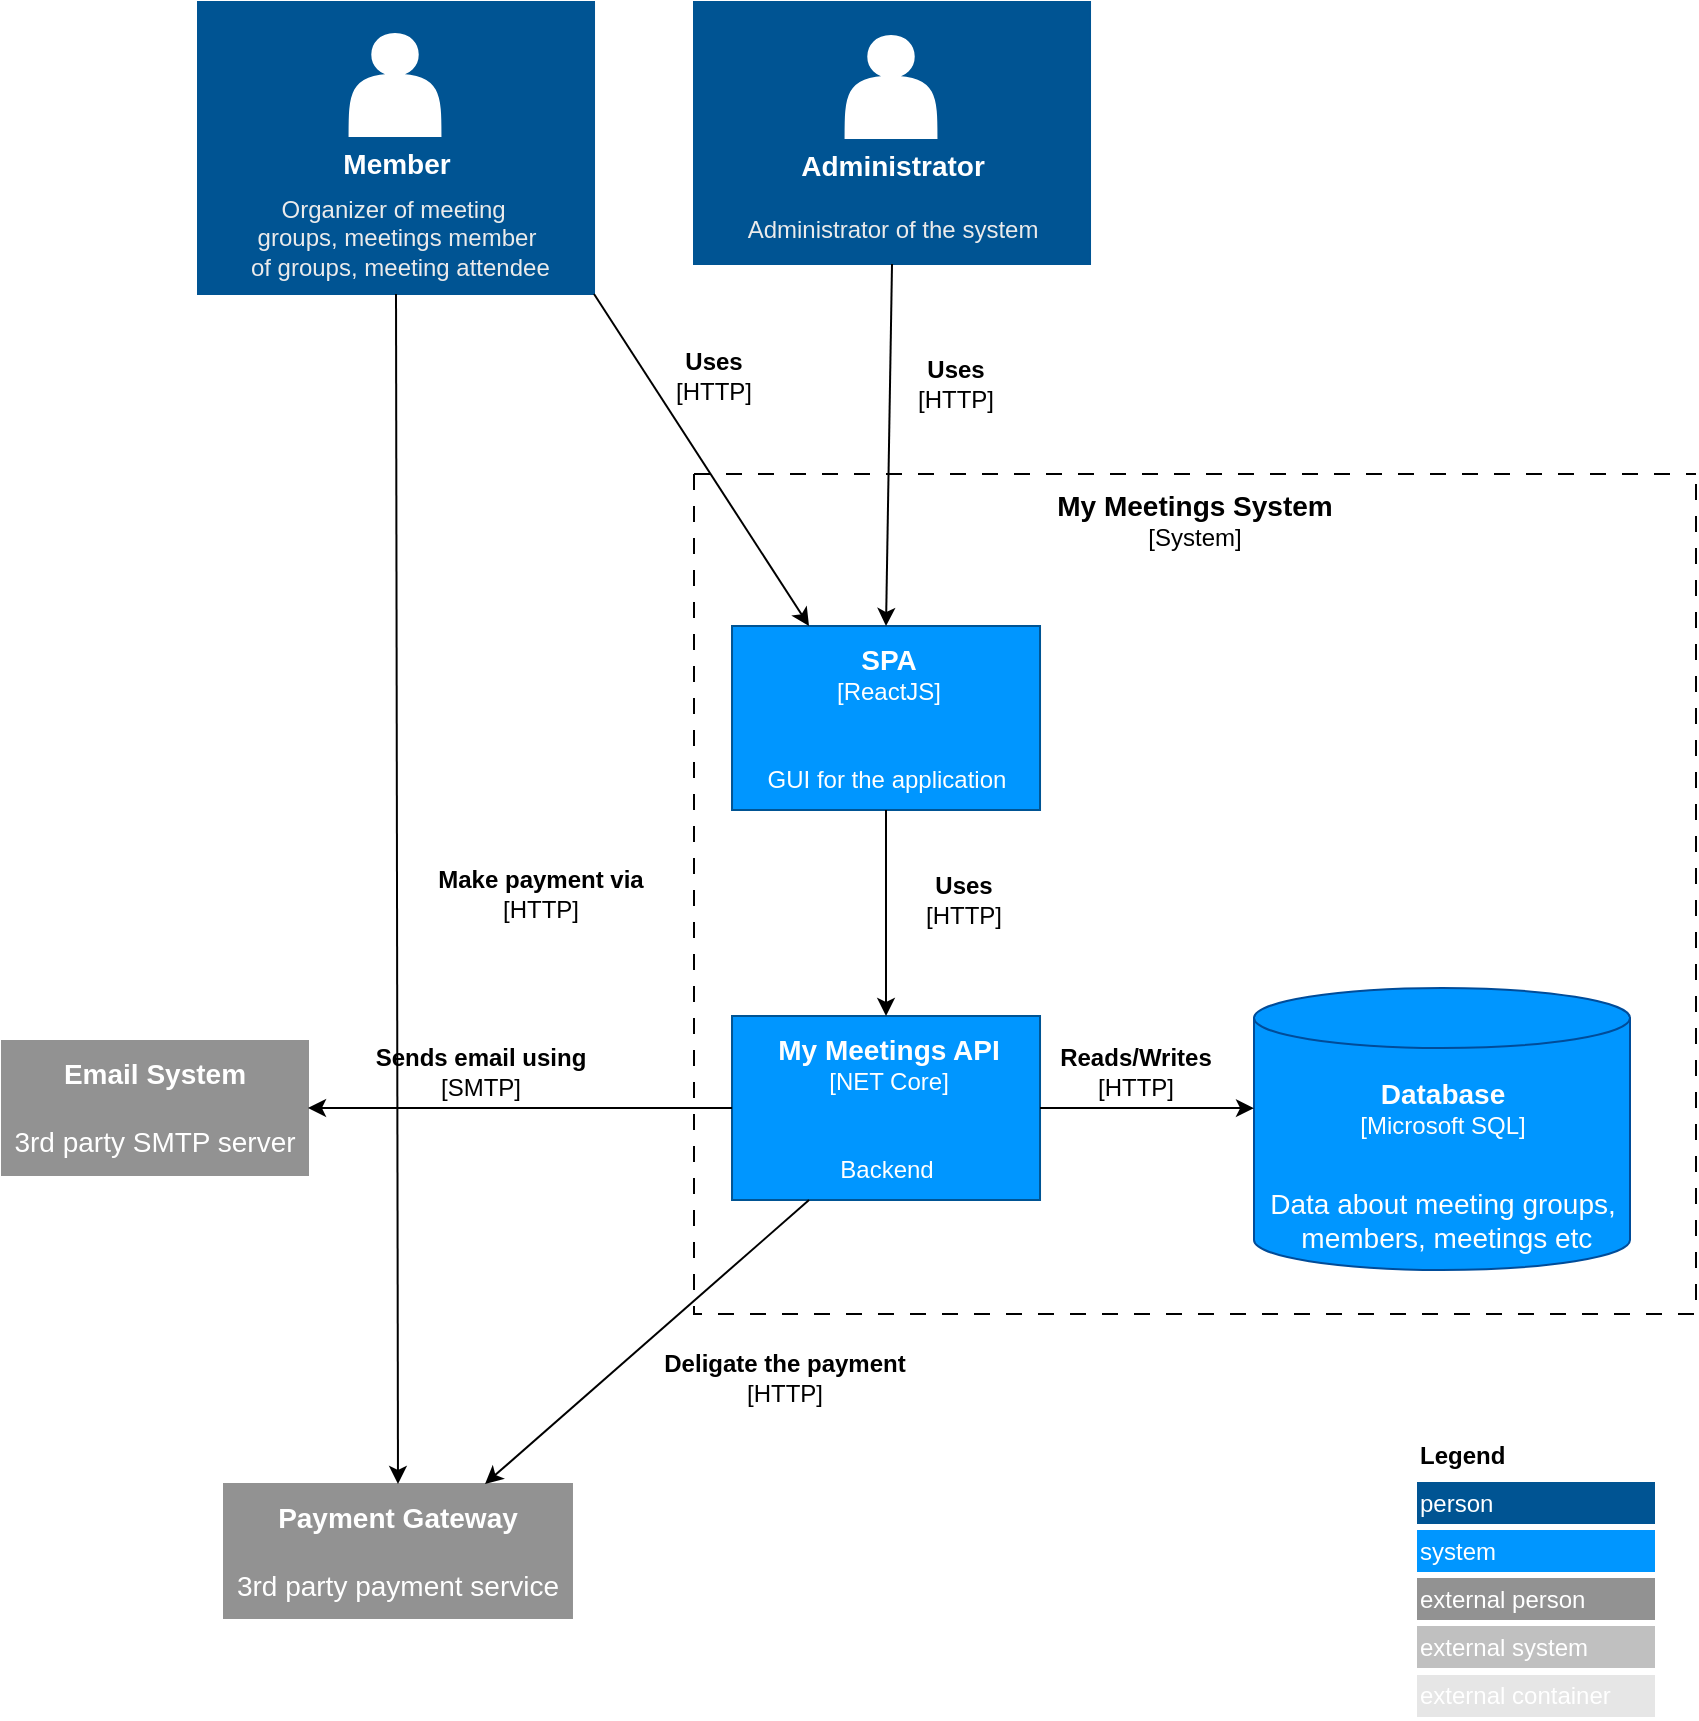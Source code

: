 <mxfile version="28.2.3">
  <diagram name="Trang-1" id="c1nLmcbB8ZlW_20q6yrA">
    <mxGraphModel dx="946" dy="652" grid="0" gridSize="10" guides="1" tooltips="1" connect="1" arrows="1" fold="1" page="0" pageScale="1" pageWidth="827" pageHeight="1169" math="0" shadow="0">
      <root>
        <mxCell id="0" />
        <mxCell id="1" parent="0" />
        <mxCell id="JM9GNgfaQ0BG0H-kjBwP-1" value="" style="rounded=0;whiteSpace=wrap;html=1;strokeColor=light-dark(#005493, #ededed);fillColor=light-dark(#005493, #ededed);" vertex="1" parent="1">
          <mxGeometry x="170" y="128" width="198.01" height="146" as="geometry" />
        </mxCell>
        <mxCell id="JM9GNgfaQ0BG0H-kjBwP-2" value="" style="shape=actor;whiteSpace=wrap;html=1;strokeColor=light-dark(#ffffff, #ededed);fillColor=default;fontColor=#333333;gradientColor=none;recursiveResize=1;expand=1;" vertex="1" parent="1">
          <mxGeometry x="245.78" y="144" width="45.45" height="51" as="geometry" />
        </mxCell>
        <mxCell id="JM9GNgfaQ0BG0H-kjBwP-3" value="&lt;font style=&quot;font-size: 14px; color: light-dark(rgb(255, 255, 255), rgb(237, 237, 237));&quot;&gt;&lt;b&gt;Member&lt;/b&gt;&lt;/font&gt;" style="text;html=1;align=center;verticalAlign=middle;resizable=0;points=[];autosize=1;strokeColor=none;fillColor=none;" vertex="1" parent="1">
          <mxGeometry x="233.01" y="195" width="72" height="28" as="geometry" />
        </mxCell>
        <mxCell id="JM9GNgfaQ0BG0H-kjBwP-4" value="&lt;span style=&quot;color: light-dark(rgb(235, 235, 235), rgb(237, 237, 237));&quot;&gt;&lt;font&gt;Organizer of meeting&amp;nbsp;&lt;/font&gt;&lt;/span&gt;&lt;div&gt;&lt;span style=&quot;color: light-dark(rgb(235, 235, 235), rgb(237, 237, 237));&quot;&gt;&lt;font&gt;groups, meetings member&lt;/font&gt;&lt;/span&gt;&lt;/div&gt;&lt;div&gt;&lt;span style=&quot;color: light-dark(rgb(235, 235, 235), rgb(237, 237, 237));&quot;&gt;&lt;font&gt;&amp;nbsp;of groups, meeting attendee&lt;/font&gt;&lt;/span&gt;&lt;/div&gt;" style="text;html=1;align=center;verticalAlign=middle;resizable=0;points=[];autosize=1;strokeColor=none;fillColor=none;" vertex="1" parent="1">
          <mxGeometry x="183" y="219" width="171" height="54" as="geometry" />
        </mxCell>
        <mxCell id="JM9GNgfaQ0BG0H-kjBwP-5" value="" style="rounded=0;whiteSpace=wrap;html=1;strokeColor=light-dark(#005493, #ededed);fillColor=light-dark(#005493, #ededed);" vertex="1" parent="1">
          <mxGeometry x="418" y="128" width="198.01" height="131" as="geometry" />
        </mxCell>
        <mxCell id="JM9GNgfaQ0BG0H-kjBwP-6" value="" style="shape=actor;whiteSpace=wrap;html=1;strokeColor=light-dark(#ffffff, #ededed);fillColor=default;fontColor=#333333;gradientColor=none;recursiveResize=1;expand=1;" vertex="1" parent="1">
          <mxGeometry x="493.78" y="145" width="45.45" height="51" as="geometry" />
        </mxCell>
        <mxCell id="JM9GNgfaQ0BG0H-kjBwP-7" value="&lt;font color=&quot;#ffffff&quot;&gt;&lt;span style=&quot;caret-color: rgb(255, 255, 255); font-size: 14px;&quot;&gt;&lt;b&gt;Administrator&lt;/b&gt;&lt;/span&gt;&lt;/font&gt;" style="text;html=1;align=center;verticalAlign=middle;resizable=0;points=[];autosize=1;strokeColor=none;fillColor=none;" vertex="1" parent="1">
          <mxGeometry x="462.01" y="196" width="110" height="28" as="geometry" />
        </mxCell>
        <mxCell id="JM9GNgfaQ0BG0H-kjBwP-8" value="&lt;font color=&quot;#ebebeb&quot;&gt;&lt;span style=&quot;caret-color: rgb(235, 235, 235);&quot;&gt;Administrator of the system&lt;/span&gt;&lt;/font&gt;" style="text;html=1;align=center;verticalAlign=middle;resizable=0;points=[];autosize=1;strokeColor=none;fillColor=none;" vertex="1" parent="1">
          <mxGeometry x="435" y="229" width="163" height="26" as="geometry" />
        </mxCell>
        <mxCell id="JM9GNgfaQ0BG0H-kjBwP-13" value="" style="swimlane;startSize=0;dashed=1;dashPattern=8 8;" vertex="1" parent="1">
          <mxGeometry x="418" y="364" width="501" height="420" as="geometry" />
        </mxCell>
        <mxCell id="JM9GNgfaQ0BG0H-kjBwP-9" value="" style="rounded=0;whiteSpace=wrap;html=1;strokeColor=light-dark(#005493, #ededed);fillColor=light-dark(#0096ff, #ededed);" vertex="1" parent="JM9GNgfaQ0BG0H-kjBwP-13">
          <mxGeometry x="19.01" y="76" width="154" height="92" as="geometry" />
        </mxCell>
        <mxCell id="JM9GNgfaQ0BG0H-kjBwP-11" value="&lt;font color=&quot;#ffffff&quot;&gt;&lt;span style=&quot;caret-color: rgb(255, 255, 255); font-size: 14px;&quot;&gt;&lt;b&gt;SPA&lt;/b&gt;&lt;/span&gt;&lt;/font&gt;&lt;div&gt;&lt;font color=&quot;#ffffff&quot;&gt;&lt;span style=&quot;caret-color: rgb(255, 255, 255);&quot;&gt;[ReactJS]&lt;/span&gt;&lt;/font&gt;&lt;/div&gt;" style="text;html=1;align=center;verticalAlign=middle;resizable=0;points=[];autosize=1;strokeColor=none;fillColor=none;" vertex="1" parent="JM9GNgfaQ0BG0H-kjBwP-13">
          <mxGeometry x="62" y="79" width="70" height="42" as="geometry" />
        </mxCell>
        <mxCell id="JM9GNgfaQ0BG0H-kjBwP-12" value="&lt;font&gt;&lt;span style=&quot;caret-color: rgb(235, 235, 235); color: light-dark(rgb(255, 255, 255), rgb(35, 35, 35));&quot;&gt;GUI for the application&lt;/span&gt;&lt;/font&gt;" style="text;html=1;align=center;verticalAlign=middle;resizable=0;points=[];autosize=1;strokeColor=none;fillColor=none;" vertex="1" parent="JM9GNgfaQ0BG0H-kjBwP-13">
          <mxGeometry x="27.51" y="140" width="137" height="26" as="geometry" />
        </mxCell>
        <mxCell id="JM9GNgfaQ0BG0H-kjBwP-14" value="&lt;font style=&quot;font-size: 14px;&quot;&gt;&lt;b&gt;My Meetings System&lt;/b&gt;&lt;/font&gt;&lt;div&gt;[System]&lt;/div&gt;" style="text;html=1;align=center;verticalAlign=middle;whiteSpace=wrap;rounded=0;" vertex="1" parent="JM9GNgfaQ0BG0H-kjBwP-13">
          <mxGeometry x="175.13" y="8" width="150.74" height="30" as="geometry" />
        </mxCell>
        <mxCell id="JM9GNgfaQ0BG0H-kjBwP-16" value="" style="shape=cylinder3;whiteSpace=wrap;html=1;boundedLbl=1;backgroundOutline=1;size=15;strokeColor=light-dark(#004C99,#EDEDED);fillColor=light-dark(#0096ff, #ededed);" vertex="1" parent="JM9GNgfaQ0BG0H-kjBwP-13">
          <mxGeometry x="280" y="257" width="188" height="141" as="geometry" />
        </mxCell>
        <mxCell id="JM9GNgfaQ0BG0H-kjBwP-17" value="&lt;font color=&quot;#ffffff&quot;&gt;&lt;span style=&quot;caret-color: rgb(255, 255, 255); font-size: 14px;&quot;&gt;&lt;b&gt;Database&lt;/b&gt;&lt;/span&gt;&lt;/font&gt;&lt;br&gt;&lt;div&gt;&lt;font color=&quot;#ffffff&quot;&gt;&lt;span style=&quot;caret-color: rgb(255, 255, 255);&quot;&gt;[Microsoft SQL]&lt;/span&gt;&lt;/font&gt;&lt;/div&gt;" style="text;html=1;align=center;verticalAlign=middle;resizable=0;points=[];autosize=1;strokeColor=none;fillColor=none;" vertex="1" parent="JM9GNgfaQ0BG0H-kjBwP-13">
          <mxGeometry x="323.5" y="296" width="101" height="42" as="geometry" />
        </mxCell>
        <mxCell id="JM9GNgfaQ0BG0H-kjBwP-18" value="&lt;font style=&quot;font-size: 14px;&quot; color=&quot;#ffffff&quot;&gt;&lt;span style=&quot;caret-color: rgb(255, 255, 255);&quot;&gt;Data about meeting groups,&lt;/span&gt;&lt;/font&gt;&lt;div&gt;&lt;font style=&quot;font-size: 14px;&quot; color=&quot;#ffffff&quot;&gt;&lt;span style=&quot;caret-color: rgb(255, 255, 255);&quot;&gt;&amp;nbsp;members, meetings etc&lt;/span&gt;&lt;/font&gt;&lt;/div&gt;" style="text;html=1;align=center;verticalAlign=middle;resizable=0;points=[];autosize=1;strokeColor=none;fillColor=none;" vertex="1" parent="JM9GNgfaQ0BG0H-kjBwP-13">
          <mxGeometry x="278.5" y="351" width="191" height="44" as="geometry" />
        </mxCell>
        <mxCell id="JM9GNgfaQ0BG0H-kjBwP-19" value="" style="rounded=0;whiteSpace=wrap;html=1;strokeColor=light-dark(#005493, #ededed);fillColor=light-dark(#0096ff, #ededed);" vertex="1" parent="JM9GNgfaQ0BG0H-kjBwP-13">
          <mxGeometry x="19.01" y="271" width="154" height="92" as="geometry" />
        </mxCell>
        <mxCell id="JM9GNgfaQ0BG0H-kjBwP-20" value="&lt;font color=&quot;#ffffff&quot;&gt;&lt;span style=&quot;caret-color: rgb(255, 255, 255); font-size: 14px;&quot;&gt;&lt;b&gt;My Meetings API&lt;/b&gt;&lt;/span&gt;&lt;/font&gt;&lt;br&gt;&lt;div&gt;&lt;font color=&quot;#ffffff&quot;&gt;&lt;span style=&quot;caret-color: rgb(255, 255, 255);&quot;&gt;[NET Core]&lt;/span&gt;&lt;/font&gt;&lt;/div&gt;" style="text;html=1;align=center;verticalAlign=middle;resizable=0;points=[];autosize=1;strokeColor=none;fillColor=none;" vertex="1" parent="JM9GNgfaQ0BG0H-kjBwP-13">
          <mxGeometry x="32" y="274" width="129" height="42" as="geometry" />
        </mxCell>
        <mxCell id="JM9GNgfaQ0BG0H-kjBwP-21" value="&lt;font&gt;&lt;span style=&quot;caret-color: rgb(235, 235, 235); color: light-dark(rgb(255, 255, 255), rgb(35, 35, 35));&quot;&gt;Backend&lt;/span&gt;&lt;/font&gt;" style="text;html=1;align=center;verticalAlign=middle;resizable=0;points=[];autosize=1;strokeColor=none;fillColor=none;" vertex="1" parent="JM9GNgfaQ0BG0H-kjBwP-13">
          <mxGeometry x="63.51" y="335" width="65" height="26" as="geometry" />
        </mxCell>
        <mxCell id="JM9GNgfaQ0BG0H-kjBwP-22" value="" style="endArrow=classic;html=1;rounded=0;exitX=1;exitY=0.5;exitDx=0;exitDy=0;entryX=0;entryY=0.426;entryDx=0;entryDy=0;entryPerimeter=0;" edge="1" parent="JM9GNgfaQ0BG0H-kjBwP-13" source="JM9GNgfaQ0BG0H-kjBwP-19" target="JM9GNgfaQ0BG0H-kjBwP-16">
          <mxGeometry width="50" height="50" relative="1" as="geometry">
            <mxPoint x="34" y="236" as="sourcePoint" />
            <mxPoint x="265" y="317" as="targetPoint" />
          </mxGeometry>
        </mxCell>
        <mxCell id="JM9GNgfaQ0BG0H-kjBwP-23" value="" style="endArrow=classic;html=1;rounded=0;exitX=0.5;exitY=1;exitDx=0;exitDy=0;entryX=0.5;entryY=0;entryDx=0;entryDy=0;" edge="1" parent="JM9GNgfaQ0BG0H-kjBwP-13" source="JM9GNgfaQ0BG0H-kjBwP-9" target="JM9GNgfaQ0BG0H-kjBwP-19">
          <mxGeometry width="50" height="50" relative="1" as="geometry">
            <mxPoint x="34" y="236" as="sourcePoint" />
            <mxPoint x="84" y="186" as="targetPoint" />
          </mxGeometry>
        </mxCell>
        <mxCell id="JM9GNgfaQ0BG0H-kjBwP-24" value="&lt;b&gt;Uses&lt;/b&gt;&lt;div&gt;[HTTP]&lt;/div&gt;" style="text;html=1;align=center;verticalAlign=middle;whiteSpace=wrap;rounded=0;" vertex="1" parent="JM9GNgfaQ0BG0H-kjBwP-13">
          <mxGeometry x="104.51" y="198" width="60" height="30" as="geometry" />
        </mxCell>
        <mxCell id="JM9GNgfaQ0BG0H-kjBwP-25" value="&lt;b&gt;Reads/Writes&lt;/b&gt;&lt;br&gt;&lt;div&gt;[HTTP]&lt;/div&gt;" style="text;html=1;align=center;verticalAlign=middle;whiteSpace=wrap;rounded=0;" vertex="1" parent="JM9GNgfaQ0BG0H-kjBwP-13">
          <mxGeometry x="191" y="284" width="60" height="30" as="geometry" />
        </mxCell>
        <mxCell id="JM9GNgfaQ0BG0H-kjBwP-26" value="&lt;font color=&quot;#ffffff&quot;&gt;&lt;span style=&quot;caret-color: rgb(255, 255, 255); font-size: 14px;&quot;&gt;&lt;b&gt;Email System&lt;/b&gt;&lt;/span&gt;&lt;/font&gt;&lt;br&gt;&lt;div&gt;&lt;font style=&quot;font-size: 14px;&quot;&gt;&lt;b style=&quot;color: light-dark(rgb(255, 255, 255), rgb(237, 237, 237));&quot;&gt;&lt;br&gt;&lt;/b&gt;&lt;/font&gt;&lt;/div&gt;&lt;div&gt;&lt;font style=&quot;font-size: 14px;&quot;&gt;&lt;span style=&quot;color: light-dark(rgb(255, 255, 255), rgb(237, 237, 237));&quot;&gt;3rd party SMTP server&lt;/span&gt;&lt;/font&gt;&lt;/div&gt;" style="rounded=0;whiteSpace=wrap;html=1;strokeColor=light-dark(#929292, #ededed);fillColor=light-dark(#929292, #ededed);" vertex="1" parent="1">
          <mxGeometry x="72" y="647.5" width="153" height="67" as="geometry" />
        </mxCell>
        <mxCell id="JM9GNgfaQ0BG0H-kjBwP-27" value="&lt;font color=&quot;#ffffff&quot;&gt;&lt;span style=&quot;caret-color: rgb(255, 255, 255); font-size: 14px;&quot;&gt;&lt;b&gt;Payment Gateway&lt;/b&gt;&lt;/span&gt;&lt;/font&gt;&lt;br&gt;&lt;div&gt;&lt;font style=&quot;font-size: 14px;&quot;&gt;&lt;b style=&quot;color: light-dark(rgb(255, 255, 255), rgb(237, 237, 237));&quot;&gt;&lt;br&gt;&lt;/b&gt;&lt;/font&gt;&lt;/div&gt;&lt;div&gt;&lt;font style=&quot;font-size: 14px;&quot;&gt;&lt;span style=&quot;color: light-dark(rgb(255, 255, 255), rgb(237, 237, 237));&quot;&gt;3rd party payment service&lt;/span&gt;&lt;/font&gt;&lt;/div&gt;" style="rounded=0;whiteSpace=wrap;html=1;strokeColor=light-dark(#929292, #ededed);fillColor=light-dark(#929292, #ededed);" vertex="1" parent="1">
          <mxGeometry x="183.0" y="869" width="173.99" height="67" as="geometry" />
        </mxCell>
        <mxCell id="JM9GNgfaQ0BG0H-kjBwP-28" value="" style="endArrow=classic;html=1;rounded=0;exitX=0.5;exitY=1;exitDx=0;exitDy=0;entryX=0.5;entryY=0;entryDx=0;entryDy=0;" edge="1" parent="1" source="JM9GNgfaQ0BG0H-kjBwP-1" target="JM9GNgfaQ0BG0H-kjBwP-27">
          <mxGeometry width="50" height="50" relative="1" as="geometry">
            <mxPoint x="447" y="790" as="sourcePoint" />
            <mxPoint x="497" y="740" as="targetPoint" />
          </mxGeometry>
        </mxCell>
        <mxCell id="JM9GNgfaQ0BG0H-kjBwP-29" value="" style="endArrow=classic;html=1;rounded=0;exitX=0;exitY=0.5;exitDx=0;exitDy=0;entryX=1;entryY=0.5;entryDx=0;entryDy=0;" edge="1" parent="1" source="JM9GNgfaQ0BG0H-kjBwP-19" target="JM9GNgfaQ0BG0H-kjBwP-26">
          <mxGeometry width="50" height="50" relative="1" as="geometry">
            <mxPoint x="447" y="756" as="sourcePoint" />
            <mxPoint x="497" y="706" as="targetPoint" />
          </mxGeometry>
        </mxCell>
        <mxCell id="JM9GNgfaQ0BG0H-kjBwP-30" value="" style="endArrow=classic;html=1;rounded=0;exitX=0.25;exitY=1;exitDx=0;exitDy=0;entryX=0.75;entryY=0;entryDx=0;entryDy=0;" edge="1" parent="1" source="JM9GNgfaQ0BG0H-kjBwP-19" target="JM9GNgfaQ0BG0H-kjBwP-27">
          <mxGeometry width="50" height="50" relative="1" as="geometry">
            <mxPoint x="447" y="756" as="sourcePoint" />
            <mxPoint x="497" y="706" as="targetPoint" />
          </mxGeometry>
        </mxCell>
        <mxCell id="JM9GNgfaQ0BG0H-kjBwP-31" value="" style="endArrow=classic;html=1;rounded=0;exitX=1;exitY=1;exitDx=0;exitDy=0;entryX=0.25;entryY=0;entryDx=0;entryDy=0;" edge="1" parent="1" source="JM9GNgfaQ0BG0H-kjBwP-1" target="JM9GNgfaQ0BG0H-kjBwP-9">
          <mxGeometry width="50" height="50" relative="1" as="geometry">
            <mxPoint x="447" y="573" as="sourcePoint" />
            <mxPoint x="497" y="523" as="targetPoint" />
          </mxGeometry>
        </mxCell>
        <mxCell id="JM9GNgfaQ0BG0H-kjBwP-32" value="" style="endArrow=classic;html=1;rounded=0;exitX=0.5;exitY=1;exitDx=0;exitDy=0;entryX=0.5;entryY=0;entryDx=0;entryDy=0;" edge="1" parent="1" source="JM9GNgfaQ0BG0H-kjBwP-5" target="JM9GNgfaQ0BG0H-kjBwP-9">
          <mxGeometry width="50" height="50" relative="1" as="geometry">
            <mxPoint x="378" y="284" as="sourcePoint" />
            <mxPoint x="486" y="450" as="targetPoint" />
          </mxGeometry>
        </mxCell>
        <mxCell id="JM9GNgfaQ0BG0H-kjBwP-33" value="&lt;b&gt;Uses&lt;/b&gt;&lt;div&gt;[HTTP]&lt;/div&gt;" style="text;html=1;align=center;verticalAlign=middle;whiteSpace=wrap;rounded=0;" vertex="1" parent="1">
          <mxGeometry x="519" y="304" width="60" height="30" as="geometry" />
        </mxCell>
        <mxCell id="JM9GNgfaQ0BG0H-kjBwP-34" value="&lt;b&gt;Uses&lt;/b&gt;&lt;div&gt;[HTTP]&lt;/div&gt;" style="text;html=1;align=center;verticalAlign=middle;whiteSpace=wrap;rounded=0;" vertex="1" parent="1">
          <mxGeometry x="398" y="300" width="60" height="30" as="geometry" />
        </mxCell>
        <mxCell id="JM9GNgfaQ0BG0H-kjBwP-35" value="&lt;b&gt;Sends email using&lt;/b&gt;&lt;br&gt;&lt;div&gt;[SMTP]&lt;/div&gt;" style="text;html=1;align=center;verticalAlign=middle;whiteSpace=wrap;rounded=0;" vertex="1" parent="1">
          <mxGeometry x="245.78" y="647.5" width="131" height="30" as="geometry" />
        </mxCell>
        <mxCell id="JM9GNgfaQ0BG0H-kjBwP-36" value="&lt;b&gt;Deligate the payment&lt;/b&gt;&lt;br&gt;&lt;div&gt;[HTTP]&lt;/div&gt;" style="text;html=1;align=center;verticalAlign=middle;whiteSpace=wrap;rounded=0;" vertex="1" parent="1">
          <mxGeometry x="398" y="801" width="131" height="30" as="geometry" />
        </mxCell>
        <mxCell id="JM9GNgfaQ0BG0H-kjBwP-37" value="&lt;b&gt;Make payment via&lt;/b&gt;&lt;br&gt;&lt;div&gt;[HTTP]&lt;/div&gt;" style="text;html=1;align=center;verticalAlign=middle;whiteSpace=wrap;rounded=0;" vertex="1" parent="1">
          <mxGeometry x="287" y="559" width="109" height="30" as="geometry" />
        </mxCell>
        <mxCell id="JM9GNgfaQ0BG0H-kjBwP-38" value="&lt;b&gt;Legend&lt;/b&gt;" style="rounded=0;whiteSpace=wrap;html=1;align=left;strokeColor=light-dark(#ffffff, #ededed);" vertex="1" parent="1">
          <mxGeometry x="779" y="843.5" width="120" height="22" as="geometry" />
        </mxCell>
        <mxCell id="JM9GNgfaQ0BG0H-kjBwP-39" value="&lt;span style=&quot;color: light-dark(rgb(255, 255, 255), rgb(237, 237, 237));&quot;&gt;person&lt;/span&gt;" style="rounded=0;whiteSpace=wrap;html=1;align=left;strokeColor=light-dark(#ffffff, #ededed);fillColor=light-dark(#005493, #ededed);" vertex="1" parent="1">
          <mxGeometry x="779" y="867.5" width="120" height="22" as="geometry" />
        </mxCell>
        <mxCell id="JM9GNgfaQ0BG0H-kjBwP-40" value="&lt;span style=&quot;color: light-dark(rgb(255, 255, 255), rgb(237, 237, 237));&quot;&gt;system&lt;/span&gt;" style="rounded=0;whiteSpace=wrap;html=1;align=left;strokeColor=light-dark(#ffffff, #ededed);fillColor=light-dark(#0096ff, #ededed);" vertex="1" parent="1">
          <mxGeometry x="779" y="891.5" width="120" height="22" as="geometry" />
        </mxCell>
        <mxCell id="JM9GNgfaQ0BG0H-kjBwP-41" value="&lt;span style=&quot;color: light-dark(rgb(255, 255, 255), rgb(237, 237, 237));&quot;&gt;external person&lt;/span&gt;" style="rounded=0;whiteSpace=wrap;html=1;align=left;strokeColor=light-dark(#ffffff, #ededed);fillColor=light-dark(#929292, #ededed);" vertex="1" parent="1">
          <mxGeometry x="779" y="915.5" width="120" height="22" as="geometry" />
        </mxCell>
        <mxCell id="JM9GNgfaQ0BG0H-kjBwP-42" value="&lt;span style=&quot;color: light-dark(rgb(255, 255, 255), rgb(237, 237, 237));&quot;&gt;external system&lt;/span&gt;" style="rounded=0;whiteSpace=wrap;html=1;align=left;strokeColor=light-dark(#ffffff, #ededed);fillColor=light-dark(#c0c0c0, #ededed);" vertex="1" parent="1">
          <mxGeometry x="779" y="939.5" width="120" height="22" as="geometry" />
        </mxCell>
        <mxCell id="JM9GNgfaQ0BG0H-kjBwP-43" value="&lt;span style=&quot;color: light-dark(rgb(255, 255, 255), rgb(237, 237, 237));&quot;&gt;external container&lt;/span&gt;" style="rounded=0;whiteSpace=wrap;html=1;align=left;strokeColor=light-dark(#ffffff, #ededed);fillColor=light-dark(#E6E6E6,#EDEDED);" vertex="1" parent="1">
          <mxGeometry x="779" y="964" width="120" height="22" as="geometry" />
        </mxCell>
      </root>
    </mxGraphModel>
  </diagram>
</mxfile>

